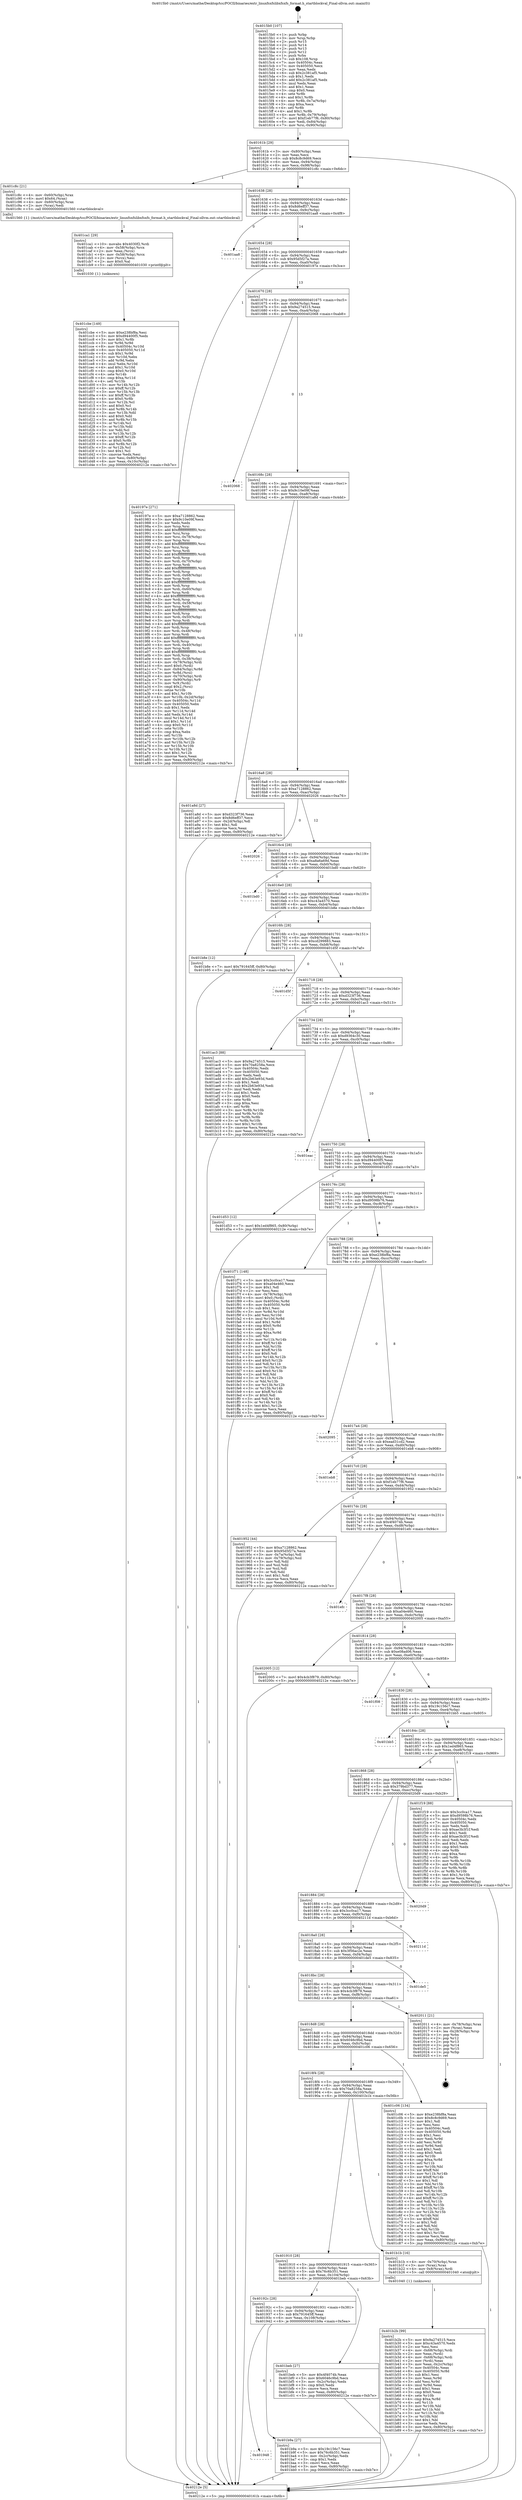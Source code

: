digraph "0x4015b0" {
  label = "0x4015b0 (/mnt/c/Users/mathe/Desktop/tcc/POCII/binaries/extr_linuxfsxfslibxfsxfs_format.h_startblockval_Final-ollvm.out::main(0))"
  labelloc = "t"
  node[shape=record]

  Entry [label="",width=0.3,height=0.3,shape=circle,fillcolor=black,style=filled]
  "0x40161b" [label="{
     0x40161b [29]\l
     | [instrs]\l
     &nbsp;&nbsp;0x40161b \<+3\>: mov -0x80(%rbp),%eax\l
     &nbsp;&nbsp;0x40161e \<+2\>: mov %eax,%ecx\l
     &nbsp;&nbsp;0x401620 \<+6\>: sub $0x8c8c9d69,%ecx\l
     &nbsp;&nbsp;0x401626 \<+6\>: mov %eax,-0x94(%rbp)\l
     &nbsp;&nbsp;0x40162c \<+6\>: mov %ecx,-0x98(%rbp)\l
     &nbsp;&nbsp;0x401632 \<+6\>: je 0000000000401c8c \<main+0x6dc\>\l
  }"]
  "0x401c8c" [label="{
     0x401c8c [21]\l
     | [instrs]\l
     &nbsp;&nbsp;0x401c8c \<+4\>: mov -0x60(%rbp),%rax\l
     &nbsp;&nbsp;0x401c90 \<+6\>: movl $0x64,(%rax)\l
     &nbsp;&nbsp;0x401c96 \<+4\>: mov -0x60(%rbp),%rax\l
     &nbsp;&nbsp;0x401c9a \<+2\>: mov (%rax),%edi\l
     &nbsp;&nbsp;0x401c9c \<+5\>: call 0000000000401560 \<startblockval\>\l
     | [calls]\l
     &nbsp;&nbsp;0x401560 \{1\} (/mnt/c/Users/mathe/Desktop/tcc/POCII/binaries/extr_linuxfsxfslibxfsxfs_format.h_startblockval_Final-ollvm.out::startblockval)\l
  }"]
  "0x401638" [label="{
     0x401638 [28]\l
     | [instrs]\l
     &nbsp;&nbsp;0x401638 \<+5\>: jmp 000000000040163d \<main+0x8d\>\l
     &nbsp;&nbsp;0x40163d \<+6\>: mov -0x94(%rbp),%eax\l
     &nbsp;&nbsp;0x401643 \<+5\>: sub $0x8d6eff37,%eax\l
     &nbsp;&nbsp;0x401648 \<+6\>: mov %eax,-0x9c(%rbp)\l
     &nbsp;&nbsp;0x40164e \<+6\>: je 0000000000401aa8 \<main+0x4f8\>\l
  }"]
  Exit [label="",width=0.3,height=0.3,shape=circle,fillcolor=black,style=filled,peripheries=2]
  "0x401aa8" [label="{
     0x401aa8\l
  }", style=dashed]
  "0x401654" [label="{
     0x401654 [28]\l
     | [instrs]\l
     &nbsp;&nbsp;0x401654 \<+5\>: jmp 0000000000401659 \<main+0xa9\>\l
     &nbsp;&nbsp;0x401659 \<+6\>: mov -0x94(%rbp),%eax\l
     &nbsp;&nbsp;0x40165f \<+5\>: sub $0x95d5f27a,%eax\l
     &nbsp;&nbsp;0x401664 \<+6\>: mov %eax,-0xa0(%rbp)\l
     &nbsp;&nbsp;0x40166a \<+6\>: je 000000000040197e \<main+0x3ce\>\l
  }"]
  "0x401cbe" [label="{
     0x401cbe [149]\l
     | [instrs]\l
     &nbsp;&nbsp;0x401cbe \<+5\>: mov $0xe238bf8a,%esi\l
     &nbsp;&nbsp;0x401cc3 \<+5\>: mov $0xd94400f5,%edx\l
     &nbsp;&nbsp;0x401cc8 \<+3\>: mov $0x1,%r8b\l
     &nbsp;&nbsp;0x401ccb \<+3\>: xor %r9d,%r9d\l
     &nbsp;&nbsp;0x401cce \<+8\>: mov 0x40504c,%r10d\l
     &nbsp;&nbsp;0x401cd6 \<+8\>: mov 0x405050,%r11d\l
     &nbsp;&nbsp;0x401cde \<+4\>: sub $0x1,%r9d\l
     &nbsp;&nbsp;0x401ce2 \<+3\>: mov %r10d,%ebx\l
     &nbsp;&nbsp;0x401ce5 \<+3\>: add %r9d,%ebx\l
     &nbsp;&nbsp;0x401ce8 \<+4\>: imul %ebx,%r10d\l
     &nbsp;&nbsp;0x401cec \<+4\>: and $0x1,%r10d\l
     &nbsp;&nbsp;0x401cf0 \<+4\>: cmp $0x0,%r10d\l
     &nbsp;&nbsp;0x401cf4 \<+4\>: sete %r14b\l
     &nbsp;&nbsp;0x401cf8 \<+4\>: cmp $0xa,%r11d\l
     &nbsp;&nbsp;0x401cfc \<+4\>: setl %r15b\l
     &nbsp;&nbsp;0x401d00 \<+3\>: mov %r14b,%r12b\l
     &nbsp;&nbsp;0x401d03 \<+4\>: xor $0xff,%r12b\l
     &nbsp;&nbsp;0x401d07 \<+3\>: mov %r15b,%r13b\l
     &nbsp;&nbsp;0x401d0a \<+4\>: xor $0xff,%r13b\l
     &nbsp;&nbsp;0x401d0e \<+4\>: xor $0x0,%r8b\l
     &nbsp;&nbsp;0x401d12 \<+3\>: mov %r12b,%cl\l
     &nbsp;&nbsp;0x401d15 \<+3\>: and $0x0,%cl\l
     &nbsp;&nbsp;0x401d18 \<+3\>: and %r8b,%r14b\l
     &nbsp;&nbsp;0x401d1b \<+3\>: mov %r13b,%dil\l
     &nbsp;&nbsp;0x401d1e \<+4\>: and $0x0,%dil\l
     &nbsp;&nbsp;0x401d22 \<+3\>: and %r8b,%r15b\l
     &nbsp;&nbsp;0x401d25 \<+3\>: or %r14b,%cl\l
     &nbsp;&nbsp;0x401d28 \<+3\>: or %r15b,%dil\l
     &nbsp;&nbsp;0x401d2b \<+3\>: xor %dil,%cl\l
     &nbsp;&nbsp;0x401d2e \<+3\>: or %r13b,%r12b\l
     &nbsp;&nbsp;0x401d31 \<+4\>: xor $0xff,%r12b\l
     &nbsp;&nbsp;0x401d35 \<+4\>: or $0x0,%r8b\l
     &nbsp;&nbsp;0x401d39 \<+3\>: and %r8b,%r12b\l
     &nbsp;&nbsp;0x401d3c \<+3\>: or %r12b,%cl\l
     &nbsp;&nbsp;0x401d3f \<+3\>: test $0x1,%cl\l
     &nbsp;&nbsp;0x401d42 \<+3\>: cmovne %edx,%esi\l
     &nbsp;&nbsp;0x401d45 \<+3\>: mov %esi,-0x80(%rbp)\l
     &nbsp;&nbsp;0x401d48 \<+6\>: mov %eax,-0x10c(%rbp)\l
     &nbsp;&nbsp;0x401d4e \<+5\>: jmp 000000000040212e \<main+0xb7e\>\l
  }"]
  "0x40197e" [label="{
     0x40197e [271]\l
     | [instrs]\l
     &nbsp;&nbsp;0x40197e \<+5\>: mov $0xa7128862,%eax\l
     &nbsp;&nbsp;0x401983 \<+5\>: mov $0x9c10e09f,%ecx\l
     &nbsp;&nbsp;0x401988 \<+2\>: xor %edx,%edx\l
     &nbsp;&nbsp;0x40198a \<+3\>: mov %rsp,%rsi\l
     &nbsp;&nbsp;0x40198d \<+4\>: add $0xfffffffffffffff0,%rsi\l
     &nbsp;&nbsp;0x401991 \<+3\>: mov %rsi,%rsp\l
     &nbsp;&nbsp;0x401994 \<+4\>: mov %rsi,-0x78(%rbp)\l
     &nbsp;&nbsp;0x401998 \<+3\>: mov %rsp,%rsi\l
     &nbsp;&nbsp;0x40199b \<+4\>: add $0xfffffffffffffff0,%rsi\l
     &nbsp;&nbsp;0x40199f \<+3\>: mov %rsi,%rsp\l
     &nbsp;&nbsp;0x4019a2 \<+3\>: mov %rsp,%rdi\l
     &nbsp;&nbsp;0x4019a5 \<+4\>: add $0xfffffffffffffff0,%rdi\l
     &nbsp;&nbsp;0x4019a9 \<+3\>: mov %rdi,%rsp\l
     &nbsp;&nbsp;0x4019ac \<+4\>: mov %rdi,-0x70(%rbp)\l
     &nbsp;&nbsp;0x4019b0 \<+3\>: mov %rsp,%rdi\l
     &nbsp;&nbsp;0x4019b3 \<+4\>: add $0xfffffffffffffff0,%rdi\l
     &nbsp;&nbsp;0x4019b7 \<+3\>: mov %rdi,%rsp\l
     &nbsp;&nbsp;0x4019ba \<+4\>: mov %rdi,-0x68(%rbp)\l
     &nbsp;&nbsp;0x4019be \<+3\>: mov %rsp,%rdi\l
     &nbsp;&nbsp;0x4019c1 \<+4\>: add $0xfffffffffffffff0,%rdi\l
     &nbsp;&nbsp;0x4019c5 \<+3\>: mov %rdi,%rsp\l
     &nbsp;&nbsp;0x4019c8 \<+4\>: mov %rdi,-0x60(%rbp)\l
     &nbsp;&nbsp;0x4019cc \<+3\>: mov %rsp,%rdi\l
     &nbsp;&nbsp;0x4019cf \<+4\>: add $0xfffffffffffffff0,%rdi\l
     &nbsp;&nbsp;0x4019d3 \<+3\>: mov %rdi,%rsp\l
     &nbsp;&nbsp;0x4019d6 \<+4\>: mov %rdi,-0x58(%rbp)\l
     &nbsp;&nbsp;0x4019da \<+3\>: mov %rsp,%rdi\l
     &nbsp;&nbsp;0x4019dd \<+4\>: add $0xfffffffffffffff0,%rdi\l
     &nbsp;&nbsp;0x4019e1 \<+3\>: mov %rdi,%rsp\l
     &nbsp;&nbsp;0x4019e4 \<+4\>: mov %rdi,-0x50(%rbp)\l
     &nbsp;&nbsp;0x4019e8 \<+3\>: mov %rsp,%rdi\l
     &nbsp;&nbsp;0x4019eb \<+4\>: add $0xfffffffffffffff0,%rdi\l
     &nbsp;&nbsp;0x4019ef \<+3\>: mov %rdi,%rsp\l
     &nbsp;&nbsp;0x4019f2 \<+4\>: mov %rdi,-0x48(%rbp)\l
     &nbsp;&nbsp;0x4019f6 \<+3\>: mov %rsp,%rdi\l
     &nbsp;&nbsp;0x4019f9 \<+4\>: add $0xfffffffffffffff0,%rdi\l
     &nbsp;&nbsp;0x4019fd \<+3\>: mov %rdi,%rsp\l
     &nbsp;&nbsp;0x401a00 \<+4\>: mov %rdi,-0x40(%rbp)\l
     &nbsp;&nbsp;0x401a04 \<+3\>: mov %rsp,%rdi\l
     &nbsp;&nbsp;0x401a07 \<+4\>: add $0xfffffffffffffff0,%rdi\l
     &nbsp;&nbsp;0x401a0b \<+3\>: mov %rdi,%rsp\l
     &nbsp;&nbsp;0x401a0e \<+4\>: mov %rdi,-0x38(%rbp)\l
     &nbsp;&nbsp;0x401a12 \<+4\>: mov -0x78(%rbp),%rdi\l
     &nbsp;&nbsp;0x401a16 \<+6\>: movl $0x0,(%rdi)\l
     &nbsp;&nbsp;0x401a1c \<+7\>: mov -0x84(%rbp),%r8d\l
     &nbsp;&nbsp;0x401a23 \<+3\>: mov %r8d,(%rsi)\l
     &nbsp;&nbsp;0x401a26 \<+4\>: mov -0x70(%rbp),%rdi\l
     &nbsp;&nbsp;0x401a2a \<+7\>: mov -0x90(%rbp),%r9\l
     &nbsp;&nbsp;0x401a31 \<+3\>: mov %r9,(%rdi)\l
     &nbsp;&nbsp;0x401a34 \<+3\>: cmpl $0x2,(%rsi)\l
     &nbsp;&nbsp;0x401a37 \<+4\>: setne %r10b\l
     &nbsp;&nbsp;0x401a3b \<+4\>: and $0x1,%r10b\l
     &nbsp;&nbsp;0x401a3f \<+4\>: mov %r10b,-0x2d(%rbp)\l
     &nbsp;&nbsp;0x401a43 \<+8\>: mov 0x40504c,%r11d\l
     &nbsp;&nbsp;0x401a4b \<+7\>: mov 0x405050,%ebx\l
     &nbsp;&nbsp;0x401a52 \<+3\>: sub $0x1,%edx\l
     &nbsp;&nbsp;0x401a55 \<+3\>: mov %r11d,%r14d\l
     &nbsp;&nbsp;0x401a58 \<+3\>: add %edx,%r14d\l
     &nbsp;&nbsp;0x401a5b \<+4\>: imul %r14d,%r11d\l
     &nbsp;&nbsp;0x401a5f \<+4\>: and $0x1,%r11d\l
     &nbsp;&nbsp;0x401a63 \<+4\>: cmp $0x0,%r11d\l
     &nbsp;&nbsp;0x401a67 \<+4\>: sete %r10b\l
     &nbsp;&nbsp;0x401a6b \<+3\>: cmp $0xa,%ebx\l
     &nbsp;&nbsp;0x401a6e \<+4\>: setl %r15b\l
     &nbsp;&nbsp;0x401a72 \<+3\>: mov %r10b,%r12b\l
     &nbsp;&nbsp;0x401a75 \<+3\>: and %r15b,%r12b\l
     &nbsp;&nbsp;0x401a78 \<+3\>: xor %r15b,%r10b\l
     &nbsp;&nbsp;0x401a7b \<+3\>: or %r10b,%r12b\l
     &nbsp;&nbsp;0x401a7e \<+4\>: test $0x1,%r12b\l
     &nbsp;&nbsp;0x401a82 \<+3\>: cmovne %ecx,%eax\l
     &nbsp;&nbsp;0x401a85 \<+3\>: mov %eax,-0x80(%rbp)\l
     &nbsp;&nbsp;0x401a88 \<+5\>: jmp 000000000040212e \<main+0xb7e\>\l
  }"]
  "0x401670" [label="{
     0x401670 [28]\l
     | [instrs]\l
     &nbsp;&nbsp;0x401670 \<+5\>: jmp 0000000000401675 \<main+0xc5\>\l
     &nbsp;&nbsp;0x401675 \<+6\>: mov -0x94(%rbp),%eax\l
     &nbsp;&nbsp;0x40167b \<+5\>: sub $0x9a274515,%eax\l
     &nbsp;&nbsp;0x401680 \<+6\>: mov %eax,-0xa4(%rbp)\l
     &nbsp;&nbsp;0x401686 \<+6\>: je 0000000000402068 \<main+0xab8\>\l
  }"]
  "0x401ca1" [label="{
     0x401ca1 [29]\l
     | [instrs]\l
     &nbsp;&nbsp;0x401ca1 \<+10\>: movabs $0x4030f2,%rdi\l
     &nbsp;&nbsp;0x401cab \<+4\>: mov -0x58(%rbp),%rcx\l
     &nbsp;&nbsp;0x401caf \<+2\>: mov %eax,(%rcx)\l
     &nbsp;&nbsp;0x401cb1 \<+4\>: mov -0x58(%rbp),%rcx\l
     &nbsp;&nbsp;0x401cb5 \<+2\>: mov (%rcx),%esi\l
     &nbsp;&nbsp;0x401cb7 \<+2\>: mov $0x0,%al\l
     &nbsp;&nbsp;0x401cb9 \<+5\>: call 0000000000401030 \<printf@plt\>\l
     | [calls]\l
     &nbsp;&nbsp;0x401030 \{1\} (unknown)\l
  }"]
  "0x402068" [label="{
     0x402068\l
  }", style=dashed]
  "0x40168c" [label="{
     0x40168c [28]\l
     | [instrs]\l
     &nbsp;&nbsp;0x40168c \<+5\>: jmp 0000000000401691 \<main+0xe1\>\l
     &nbsp;&nbsp;0x401691 \<+6\>: mov -0x94(%rbp),%eax\l
     &nbsp;&nbsp;0x401697 \<+5\>: sub $0x9c10e09f,%eax\l
     &nbsp;&nbsp;0x40169c \<+6\>: mov %eax,-0xa8(%rbp)\l
     &nbsp;&nbsp;0x4016a2 \<+6\>: je 0000000000401a8d \<main+0x4dd\>\l
  }"]
  "0x401948" [label="{
     0x401948\l
  }", style=dashed]
  "0x401a8d" [label="{
     0x401a8d [27]\l
     | [instrs]\l
     &nbsp;&nbsp;0x401a8d \<+5\>: mov $0xd323f736,%eax\l
     &nbsp;&nbsp;0x401a92 \<+5\>: mov $0x8d6eff37,%ecx\l
     &nbsp;&nbsp;0x401a97 \<+3\>: mov -0x2d(%rbp),%dl\l
     &nbsp;&nbsp;0x401a9a \<+3\>: test $0x1,%dl\l
     &nbsp;&nbsp;0x401a9d \<+3\>: cmovne %ecx,%eax\l
     &nbsp;&nbsp;0x401aa0 \<+3\>: mov %eax,-0x80(%rbp)\l
     &nbsp;&nbsp;0x401aa3 \<+5\>: jmp 000000000040212e \<main+0xb7e\>\l
  }"]
  "0x4016a8" [label="{
     0x4016a8 [28]\l
     | [instrs]\l
     &nbsp;&nbsp;0x4016a8 \<+5\>: jmp 00000000004016ad \<main+0xfd\>\l
     &nbsp;&nbsp;0x4016ad \<+6\>: mov -0x94(%rbp),%eax\l
     &nbsp;&nbsp;0x4016b3 \<+5\>: sub $0xa7128862,%eax\l
     &nbsp;&nbsp;0x4016b8 \<+6\>: mov %eax,-0xac(%rbp)\l
     &nbsp;&nbsp;0x4016be \<+6\>: je 0000000000402026 \<main+0xa76\>\l
  }"]
  "0x401b9a" [label="{
     0x401b9a [27]\l
     | [instrs]\l
     &nbsp;&nbsp;0x401b9a \<+5\>: mov $0x19c156c7,%eax\l
     &nbsp;&nbsp;0x401b9f \<+5\>: mov $0x76c6b351,%ecx\l
     &nbsp;&nbsp;0x401ba4 \<+3\>: mov -0x2c(%rbp),%edx\l
     &nbsp;&nbsp;0x401ba7 \<+3\>: cmp $0x1,%edx\l
     &nbsp;&nbsp;0x401baa \<+3\>: cmovl %ecx,%eax\l
     &nbsp;&nbsp;0x401bad \<+3\>: mov %eax,-0x80(%rbp)\l
     &nbsp;&nbsp;0x401bb0 \<+5\>: jmp 000000000040212e \<main+0xb7e\>\l
  }"]
  "0x402026" [label="{
     0x402026\l
  }", style=dashed]
  "0x4016c4" [label="{
     0x4016c4 [28]\l
     | [instrs]\l
     &nbsp;&nbsp;0x4016c4 \<+5\>: jmp 00000000004016c9 \<main+0x119\>\l
     &nbsp;&nbsp;0x4016c9 \<+6\>: mov -0x94(%rbp),%eax\l
     &nbsp;&nbsp;0x4016cf \<+5\>: sub $0xa8a6a69d,%eax\l
     &nbsp;&nbsp;0x4016d4 \<+6\>: mov %eax,-0xb0(%rbp)\l
     &nbsp;&nbsp;0x4016da \<+6\>: je 0000000000401bd0 \<main+0x620\>\l
  }"]
  "0x40192c" [label="{
     0x40192c [28]\l
     | [instrs]\l
     &nbsp;&nbsp;0x40192c \<+5\>: jmp 0000000000401931 \<main+0x381\>\l
     &nbsp;&nbsp;0x401931 \<+6\>: mov -0x94(%rbp),%eax\l
     &nbsp;&nbsp;0x401937 \<+5\>: sub $0x791645ff,%eax\l
     &nbsp;&nbsp;0x40193c \<+6\>: mov %eax,-0x108(%rbp)\l
     &nbsp;&nbsp;0x401942 \<+6\>: je 0000000000401b9a \<main+0x5ea\>\l
  }"]
  "0x401bd0" [label="{
     0x401bd0\l
  }", style=dashed]
  "0x4016e0" [label="{
     0x4016e0 [28]\l
     | [instrs]\l
     &nbsp;&nbsp;0x4016e0 \<+5\>: jmp 00000000004016e5 \<main+0x135\>\l
     &nbsp;&nbsp;0x4016e5 \<+6\>: mov -0x94(%rbp),%eax\l
     &nbsp;&nbsp;0x4016eb \<+5\>: sub $0xc43a4570,%eax\l
     &nbsp;&nbsp;0x4016f0 \<+6\>: mov %eax,-0xb4(%rbp)\l
     &nbsp;&nbsp;0x4016f6 \<+6\>: je 0000000000401b8e \<main+0x5de\>\l
  }"]
  "0x401beb" [label="{
     0x401beb [27]\l
     | [instrs]\l
     &nbsp;&nbsp;0x401beb \<+5\>: mov $0x4f4074b,%eax\l
     &nbsp;&nbsp;0x401bf0 \<+5\>: mov $0x6046c9bd,%ecx\l
     &nbsp;&nbsp;0x401bf5 \<+3\>: mov -0x2c(%rbp),%edx\l
     &nbsp;&nbsp;0x401bf8 \<+3\>: cmp $0x0,%edx\l
     &nbsp;&nbsp;0x401bfb \<+3\>: cmove %ecx,%eax\l
     &nbsp;&nbsp;0x401bfe \<+3\>: mov %eax,-0x80(%rbp)\l
     &nbsp;&nbsp;0x401c01 \<+5\>: jmp 000000000040212e \<main+0xb7e\>\l
  }"]
  "0x401b8e" [label="{
     0x401b8e [12]\l
     | [instrs]\l
     &nbsp;&nbsp;0x401b8e \<+7\>: movl $0x791645ff,-0x80(%rbp)\l
     &nbsp;&nbsp;0x401b95 \<+5\>: jmp 000000000040212e \<main+0xb7e\>\l
  }"]
  "0x4016fc" [label="{
     0x4016fc [28]\l
     | [instrs]\l
     &nbsp;&nbsp;0x4016fc \<+5\>: jmp 0000000000401701 \<main+0x151\>\l
     &nbsp;&nbsp;0x401701 \<+6\>: mov -0x94(%rbp),%eax\l
     &nbsp;&nbsp;0x401707 \<+5\>: sub $0xcd299883,%eax\l
     &nbsp;&nbsp;0x40170c \<+6\>: mov %eax,-0xb8(%rbp)\l
     &nbsp;&nbsp;0x401712 \<+6\>: je 0000000000401d5f \<main+0x7af\>\l
  }"]
  "0x401b2b" [label="{
     0x401b2b [99]\l
     | [instrs]\l
     &nbsp;&nbsp;0x401b2b \<+5\>: mov $0x9a274515,%ecx\l
     &nbsp;&nbsp;0x401b30 \<+5\>: mov $0xc43a4570,%edx\l
     &nbsp;&nbsp;0x401b35 \<+2\>: xor %esi,%esi\l
     &nbsp;&nbsp;0x401b37 \<+4\>: mov -0x68(%rbp),%rdi\l
     &nbsp;&nbsp;0x401b3b \<+2\>: mov %eax,(%rdi)\l
     &nbsp;&nbsp;0x401b3d \<+4\>: mov -0x68(%rbp),%rdi\l
     &nbsp;&nbsp;0x401b41 \<+2\>: mov (%rdi),%eax\l
     &nbsp;&nbsp;0x401b43 \<+3\>: mov %eax,-0x2c(%rbp)\l
     &nbsp;&nbsp;0x401b46 \<+7\>: mov 0x40504c,%eax\l
     &nbsp;&nbsp;0x401b4d \<+8\>: mov 0x405050,%r8d\l
     &nbsp;&nbsp;0x401b55 \<+3\>: sub $0x1,%esi\l
     &nbsp;&nbsp;0x401b58 \<+3\>: mov %eax,%r9d\l
     &nbsp;&nbsp;0x401b5b \<+3\>: add %esi,%r9d\l
     &nbsp;&nbsp;0x401b5e \<+4\>: imul %r9d,%eax\l
     &nbsp;&nbsp;0x401b62 \<+3\>: and $0x1,%eax\l
     &nbsp;&nbsp;0x401b65 \<+3\>: cmp $0x0,%eax\l
     &nbsp;&nbsp;0x401b68 \<+4\>: sete %r10b\l
     &nbsp;&nbsp;0x401b6c \<+4\>: cmp $0xa,%r8d\l
     &nbsp;&nbsp;0x401b70 \<+4\>: setl %r11b\l
     &nbsp;&nbsp;0x401b74 \<+3\>: mov %r10b,%bl\l
     &nbsp;&nbsp;0x401b77 \<+3\>: and %r11b,%bl\l
     &nbsp;&nbsp;0x401b7a \<+3\>: xor %r11b,%r10b\l
     &nbsp;&nbsp;0x401b7d \<+3\>: or %r10b,%bl\l
     &nbsp;&nbsp;0x401b80 \<+3\>: test $0x1,%bl\l
     &nbsp;&nbsp;0x401b83 \<+3\>: cmovne %edx,%ecx\l
     &nbsp;&nbsp;0x401b86 \<+3\>: mov %ecx,-0x80(%rbp)\l
     &nbsp;&nbsp;0x401b89 \<+5\>: jmp 000000000040212e \<main+0xb7e\>\l
  }"]
  "0x401d5f" [label="{
     0x401d5f\l
  }", style=dashed]
  "0x401718" [label="{
     0x401718 [28]\l
     | [instrs]\l
     &nbsp;&nbsp;0x401718 \<+5\>: jmp 000000000040171d \<main+0x16d\>\l
     &nbsp;&nbsp;0x40171d \<+6\>: mov -0x94(%rbp),%eax\l
     &nbsp;&nbsp;0x401723 \<+5\>: sub $0xd323f736,%eax\l
     &nbsp;&nbsp;0x401728 \<+6\>: mov %eax,-0xbc(%rbp)\l
     &nbsp;&nbsp;0x40172e \<+6\>: je 0000000000401ac3 \<main+0x513\>\l
  }"]
  "0x401910" [label="{
     0x401910 [28]\l
     | [instrs]\l
     &nbsp;&nbsp;0x401910 \<+5\>: jmp 0000000000401915 \<main+0x365\>\l
     &nbsp;&nbsp;0x401915 \<+6\>: mov -0x94(%rbp),%eax\l
     &nbsp;&nbsp;0x40191b \<+5\>: sub $0x76c6b351,%eax\l
     &nbsp;&nbsp;0x401920 \<+6\>: mov %eax,-0x104(%rbp)\l
     &nbsp;&nbsp;0x401926 \<+6\>: je 0000000000401beb \<main+0x63b\>\l
  }"]
  "0x401ac3" [label="{
     0x401ac3 [88]\l
     | [instrs]\l
     &nbsp;&nbsp;0x401ac3 \<+5\>: mov $0x9a274515,%eax\l
     &nbsp;&nbsp;0x401ac8 \<+5\>: mov $0x70a8258a,%ecx\l
     &nbsp;&nbsp;0x401acd \<+7\>: mov 0x40504c,%edx\l
     &nbsp;&nbsp;0x401ad4 \<+7\>: mov 0x405050,%esi\l
     &nbsp;&nbsp;0x401adb \<+2\>: mov %edx,%edi\l
     &nbsp;&nbsp;0x401add \<+6\>: add $0x2b63e93d,%edi\l
     &nbsp;&nbsp;0x401ae3 \<+3\>: sub $0x1,%edi\l
     &nbsp;&nbsp;0x401ae6 \<+6\>: sub $0x2b63e93d,%edi\l
     &nbsp;&nbsp;0x401aec \<+3\>: imul %edi,%edx\l
     &nbsp;&nbsp;0x401aef \<+3\>: and $0x1,%edx\l
     &nbsp;&nbsp;0x401af2 \<+3\>: cmp $0x0,%edx\l
     &nbsp;&nbsp;0x401af5 \<+4\>: sete %r8b\l
     &nbsp;&nbsp;0x401af9 \<+3\>: cmp $0xa,%esi\l
     &nbsp;&nbsp;0x401afc \<+4\>: setl %r9b\l
     &nbsp;&nbsp;0x401b00 \<+3\>: mov %r8b,%r10b\l
     &nbsp;&nbsp;0x401b03 \<+3\>: and %r9b,%r10b\l
     &nbsp;&nbsp;0x401b06 \<+3\>: xor %r9b,%r8b\l
     &nbsp;&nbsp;0x401b09 \<+3\>: or %r8b,%r10b\l
     &nbsp;&nbsp;0x401b0c \<+4\>: test $0x1,%r10b\l
     &nbsp;&nbsp;0x401b10 \<+3\>: cmovne %ecx,%eax\l
     &nbsp;&nbsp;0x401b13 \<+3\>: mov %eax,-0x80(%rbp)\l
     &nbsp;&nbsp;0x401b16 \<+5\>: jmp 000000000040212e \<main+0xb7e\>\l
  }"]
  "0x401734" [label="{
     0x401734 [28]\l
     | [instrs]\l
     &nbsp;&nbsp;0x401734 \<+5\>: jmp 0000000000401739 \<main+0x189\>\l
     &nbsp;&nbsp;0x401739 \<+6\>: mov -0x94(%rbp),%eax\l
     &nbsp;&nbsp;0x40173f \<+5\>: sub $0xd9364c30,%eax\l
     &nbsp;&nbsp;0x401744 \<+6\>: mov %eax,-0xc0(%rbp)\l
     &nbsp;&nbsp;0x40174a \<+6\>: je 0000000000401eac \<main+0x8fc\>\l
  }"]
  "0x401b1b" [label="{
     0x401b1b [16]\l
     | [instrs]\l
     &nbsp;&nbsp;0x401b1b \<+4\>: mov -0x70(%rbp),%rax\l
     &nbsp;&nbsp;0x401b1f \<+3\>: mov (%rax),%rax\l
     &nbsp;&nbsp;0x401b22 \<+4\>: mov 0x8(%rax),%rdi\l
     &nbsp;&nbsp;0x401b26 \<+5\>: call 0000000000401040 \<atoi@plt\>\l
     | [calls]\l
     &nbsp;&nbsp;0x401040 \{1\} (unknown)\l
  }"]
  "0x401eac" [label="{
     0x401eac\l
  }", style=dashed]
  "0x401750" [label="{
     0x401750 [28]\l
     | [instrs]\l
     &nbsp;&nbsp;0x401750 \<+5\>: jmp 0000000000401755 \<main+0x1a5\>\l
     &nbsp;&nbsp;0x401755 \<+6\>: mov -0x94(%rbp),%eax\l
     &nbsp;&nbsp;0x40175b \<+5\>: sub $0xd94400f5,%eax\l
     &nbsp;&nbsp;0x401760 \<+6\>: mov %eax,-0xc4(%rbp)\l
     &nbsp;&nbsp;0x401766 \<+6\>: je 0000000000401d53 \<main+0x7a3\>\l
  }"]
  "0x4018f4" [label="{
     0x4018f4 [28]\l
     | [instrs]\l
     &nbsp;&nbsp;0x4018f4 \<+5\>: jmp 00000000004018f9 \<main+0x349\>\l
     &nbsp;&nbsp;0x4018f9 \<+6\>: mov -0x94(%rbp),%eax\l
     &nbsp;&nbsp;0x4018ff \<+5\>: sub $0x70a8258a,%eax\l
     &nbsp;&nbsp;0x401904 \<+6\>: mov %eax,-0x100(%rbp)\l
     &nbsp;&nbsp;0x40190a \<+6\>: je 0000000000401b1b \<main+0x56b\>\l
  }"]
  "0x401d53" [label="{
     0x401d53 [12]\l
     | [instrs]\l
     &nbsp;&nbsp;0x401d53 \<+7\>: movl $0x1ed4f865,-0x80(%rbp)\l
     &nbsp;&nbsp;0x401d5a \<+5\>: jmp 000000000040212e \<main+0xb7e\>\l
  }"]
  "0x40176c" [label="{
     0x40176c [28]\l
     | [instrs]\l
     &nbsp;&nbsp;0x40176c \<+5\>: jmp 0000000000401771 \<main+0x1c1\>\l
     &nbsp;&nbsp;0x401771 \<+6\>: mov -0x94(%rbp),%eax\l
     &nbsp;&nbsp;0x401777 \<+5\>: sub $0xd9598b76,%eax\l
     &nbsp;&nbsp;0x40177c \<+6\>: mov %eax,-0xc8(%rbp)\l
     &nbsp;&nbsp;0x401782 \<+6\>: je 0000000000401f71 \<main+0x9c1\>\l
  }"]
  "0x401c06" [label="{
     0x401c06 [134]\l
     | [instrs]\l
     &nbsp;&nbsp;0x401c06 \<+5\>: mov $0xe238bf8a,%eax\l
     &nbsp;&nbsp;0x401c0b \<+5\>: mov $0x8c8c9d69,%ecx\l
     &nbsp;&nbsp;0x401c10 \<+2\>: mov $0x1,%dl\l
     &nbsp;&nbsp;0x401c12 \<+2\>: xor %esi,%esi\l
     &nbsp;&nbsp;0x401c14 \<+7\>: mov 0x40504c,%edi\l
     &nbsp;&nbsp;0x401c1b \<+8\>: mov 0x405050,%r8d\l
     &nbsp;&nbsp;0x401c23 \<+3\>: sub $0x1,%esi\l
     &nbsp;&nbsp;0x401c26 \<+3\>: mov %edi,%r9d\l
     &nbsp;&nbsp;0x401c29 \<+3\>: add %esi,%r9d\l
     &nbsp;&nbsp;0x401c2c \<+4\>: imul %r9d,%edi\l
     &nbsp;&nbsp;0x401c30 \<+3\>: and $0x1,%edi\l
     &nbsp;&nbsp;0x401c33 \<+3\>: cmp $0x0,%edi\l
     &nbsp;&nbsp;0x401c36 \<+4\>: sete %r10b\l
     &nbsp;&nbsp;0x401c3a \<+4\>: cmp $0xa,%r8d\l
     &nbsp;&nbsp;0x401c3e \<+4\>: setl %r11b\l
     &nbsp;&nbsp;0x401c42 \<+3\>: mov %r10b,%bl\l
     &nbsp;&nbsp;0x401c45 \<+3\>: xor $0xff,%bl\l
     &nbsp;&nbsp;0x401c48 \<+3\>: mov %r11b,%r14b\l
     &nbsp;&nbsp;0x401c4b \<+4\>: xor $0xff,%r14b\l
     &nbsp;&nbsp;0x401c4f \<+3\>: xor $0x1,%dl\l
     &nbsp;&nbsp;0x401c52 \<+3\>: mov %bl,%r15b\l
     &nbsp;&nbsp;0x401c55 \<+4\>: and $0xff,%r15b\l
     &nbsp;&nbsp;0x401c59 \<+3\>: and %dl,%r10b\l
     &nbsp;&nbsp;0x401c5c \<+3\>: mov %r14b,%r12b\l
     &nbsp;&nbsp;0x401c5f \<+4\>: and $0xff,%r12b\l
     &nbsp;&nbsp;0x401c63 \<+3\>: and %dl,%r11b\l
     &nbsp;&nbsp;0x401c66 \<+3\>: or %r10b,%r15b\l
     &nbsp;&nbsp;0x401c69 \<+3\>: or %r11b,%r12b\l
     &nbsp;&nbsp;0x401c6c \<+3\>: xor %r12b,%r15b\l
     &nbsp;&nbsp;0x401c6f \<+3\>: or %r14b,%bl\l
     &nbsp;&nbsp;0x401c72 \<+3\>: xor $0xff,%bl\l
     &nbsp;&nbsp;0x401c75 \<+3\>: or $0x1,%dl\l
     &nbsp;&nbsp;0x401c78 \<+2\>: and %dl,%bl\l
     &nbsp;&nbsp;0x401c7a \<+3\>: or %bl,%r15b\l
     &nbsp;&nbsp;0x401c7d \<+4\>: test $0x1,%r15b\l
     &nbsp;&nbsp;0x401c81 \<+3\>: cmovne %ecx,%eax\l
     &nbsp;&nbsp;0x401c84 \<+3\>: mov %eax,-0x80(%rbp)\l
     &nbsp;&nbsp;0x401c87 \<+5\>: jmp 000000000040212e \<main+0xb7e\>\l
  }"]
  "0x401f71" [label="{
     0x401f71 [148]\l
     | [instrs]\l
     &nbsp;&nbsp;0x401f71 \<+5\>: mov $0x3cc0ca17,%eax\l
     &nbsp;&nbsp;0x401f76 \<+5\>: mov $0xa04e460,%ecx\l
     &nbsp;&nbsp;0x401f7b \<+2\>: mov $0x1,%dl\l
     &nbsp;&nbsp;0x401f7d \<+2\>: xor %esi,%esi\l
     &nbsp;&nbsp;0x401f7f \<+4\>: mov -0x78(%rbp),%rdi\l
     &nbsp;&nbsp;0x401f83 \<+6\>: movl $0x0,(%rdi)\l
     &nbsp;&nbsp;0x401f89 \<+8\>: mov 0x40504c,%r8d\l
     &nbsp;&nbsp;0x401f91 \<+8\>: mov 0x405050,%r9d\l
     &nbsp;&nbsp;0x401f99 \<+3\>: sub $0x1,%esi\l
     &nbsp;&nbsp;0x401f9c \<+3\>: mov %r8d,%r10d\l
     &nbsp;&nbsp;0x401f9f \<+3\>: add %esi,%r10d\l
     &nbsp;&nbsp;0x401fa2 \<+4\>: imul %r10d,%r8d\l
     &nbsp;&nbsp;0x401fa6 \<+4\>: and $0x1,%r8d\l
     &nbsp;&nbsp;0x401faa \<+4\>: cmp $0x0,%r8d\l
     &nbsp;&nbsp;0x401fae \<+4\>: sete %r11b\l
     &nbsp;&nbsp;0x401fb2 \<+4\>: cmp $0xa,%r9d\l
     &nbsp;&nbsp;0x401fb6 \<+3\>: setl %bl\l
     &nbsp;&nbsp;0x401fb9 \<+3\>: mov %r11b,%r14b\l
     &nbsp;&nbsp;0x401fbc \<+4\>: xor $0xff,%r14b\l
     &nbsp;&nbsp;0x401fc0 \<+3\>: mov %bl,%r15b\l
     &nbsp;&nbsp;0x401fc3 \<+4\>: xor $0xff,%r15b\l
     &nbsp;&nbsp;0x401fc7 \<+3\>: xor $0x0,%dl\l
     &nbsp;&nbsp;0x401fca \<+3\>: mov %r14b,%r12b\l
     &nbsp;&nbsp;0x401fcd \<+4\>: and $0x0,%r12b\l
     &nbsp;&nbsp;0x401fd1 \<+3\>: and %dl,%r11b\l
     &nbsp;&nbsp;0x401fd4 \<+3\>: mov %r15b,%r13b\l
     &nbsp;&nbsp;0x401fd7 \<+4\>: and $0x0,%r13b\l
     &nbsp;&nbsp;0x401fdb \<+2\>: and %dl,%bl\l
     &nbsp;&nbsp;0x401fdd \<+3\>: or %r11b,%r12b\l
     &nbsp;&nbsp;0x401fe0 \<+3\>: or %bl,%r13b\l
     &nbsp;&nbsp;0x401fe3 \<+3\>: xor %r13b,%r12b\l
     &nbsp;&nbsp;0x401fe6 \<+3\>: or %r15b,%r14b\l
     &nbsp;&nbsp;0x401fe9 \<+4\>: xor $0xff,%r14b\l
     &nbsp;&nbsp;0x401fed \<+3\>: or $0x0,%dl\l
     &nbsp;&nbsp;0x401ff0 \<+3\>: and %dl,%r14b\l
     &nbsp;&nbsp;0x401ff3 \<+3\>: or %r14b,%r12b\l
     &nbsp;&nbsp;0x401ff6 \<+4\>: test $0x1,%r12b\l
     &nbsp;&nbsp;0x401ffa \<+3\>: cmovne %ecx,%eax\l
     &nbsp;&nbsp;0x401ffd \<+3\>: mov %eax,-0x80(%rbp)\l
     &nbsp;&nbsp;0x402000 \<+5\>: jmp 000000000040212e \<main+0xb7e\>\l
  }"]
  "0x401788" [label="{
     0x401788 [28]\l
     | [instrs]\l
     &nbsp;&nbsp;0x401788 \<+5\>: jmp 000000000040178d \<main+0x1dd\>\l
     &nbsp;&nbsp;0x40178d \<+6\>: mov -0x94(%rbp),%eax\l
     &nbsp;&nbsp;0x401793 \<+5\>: sub $0xe238bf8a,%eax\l
     &nbsp;&nbsp;0x401798 \<+6\>: mov %eax,-0xcc(%rbp)\l
     &nbsp;&nbsp;0x40179e \<+6\>: je 0000000000402095 \<main+0xae5\>\l
  }"]
  "0x4018d8" [label="{
     0x4018d8 [28]\l
     | [instrs]\l
     &nbsp;&nbsp;0x4018d8 \<+5\>: jmp 00000000004018dd \<main+0x32d\>\l
     &nbsp;&nbsp;0x4018dd \<+6\>: mov -0x94(%rbp),%eax\l
     &nbsp;&nbsp;0x4018e3 \<+5\>: sub $0x6046c9bd,%eax\l
     &nbsp;&nbsp;0x4018e8 \<+6\>: mov %eax,-0xfc(%rbp)\l
     &nbsp;&nbsp;0x4018ee \<+6\>: je 0000000000401c06 \<main+0x656\>\l
  }"]
  "0x402095" [label="{
     0x402095\l
  }", style=dashed]
  "0x4017a4" [label="{
     0x4017a4 [28]\l
     | [instrs]\l
     &nbsp;&nbsp;0x4017a4 \<+5\>: jmp 00000000004017a9 \<main+0x1f9\>\l
     &nbsp;&nbsp;0x4017a9 \<+6\>: mov -0x94(%rbp),%eax\l
     &nbsp;&nbsp;0x4017af \<+5\>: sub $0xead31cd2,%eax\l
     &nbsp;&nbsp;0x4017b4 \<+6\>: mov %eax,-0xd0(%rbp)\l
     &nbsp;&nbsp;0x4017ba \<+6\>: je 0000000000401eb8 \<main+0x908\>\l
  }"]
  "0x402011" [label="{
     0x402011 [21]\l
     | [instrs]\l
     &nbsp;&nbsp;0x402011 \<+4\>: mov -0x78(%rbp),%rax\l
     &nbsp;&nbsp;0x402015 \<+2\>: mov (%rax),%eax\l
     &nbsp;&nbsp;0x402017 \<+4\>: lea -0x28(%rbp),%rsp\l
     &nbsp;&nbsp;0x40201b \<+1\>: pop %rbx\l
     &nbsp;&nbsp;0x40201c \<+2\>: pop %r12\l
     &nbsp;&nbsp;0x40201e \<+2\>: pop %r13\l
     &nbsp;&nbsp;0x402020 \<+2\>: pop %r14\l
     &nbsp;&nbsp;0x402022 \<+2\>: pop %r15\l
     &nbsp;&nbsp;0x402024 \<+1\>: pop %rbp\l
     &nbsp;&nbsp;0x402025 \<+1\>: ret\l
  }"]
  "0x401eb8" [label="{
     0x401eb8\l
  }", style=dashed]
  "0x4017c0" [label="{
     0x4017c0 [28]\l
     | [instrs]\l
     &nbsp;&nbsp;0x4017c0 \<+5\>: jmp 00000000004017c5 \<main+0x215\>\l
     &nbsp;&nbsp;0x4017c5 \<+6\>: mov -0x94(%rbp),%eax\l
     &nbsp;&nbsp;0x4017cb \<+5\>: sub $0xf1eb77f6,%eax\l
     &nbsp;&nbsp;0x4017d0 \<+6\>: mov %eax,-0xd4(%rbp)\l
     &nbsp;&nbsp;0x4017d6 \<+6\>: je 0000000000401952 \<main+0x3a2\>\l
  }"]
  "0x4018bc" [label="{
     0x4018bc [28]\l
     | [instrs]\l
     &nbsp;&nbsp;0x4018bc \<+5\>: jmp 00000000004018c1 \<main+0x311\>\l
     &nbsp;&nbsp;0x4018c1 \<+6\>: mov -0x94(%rbp),%eax\l
     &nbsp;&nbsp;0x4018c7 \<+5\>: sub $0x4cb3f879,%eax\l
     &nbsp;&nbsp;0x4018cc \<+6\>: mov %eax,-0xf8(%rbp)\l
     &nbsp;&nbsp;0x4018d2 \<+6\>: je 0000000000402011 \<main+0xa61\>\l
  }"]
  "0x401952" [label="{
     0x401952 [44]\l
     | [instrs]\l
     &nbsp;&nbsp;0x401952 \<+5\>: mov $0xa7128862,%eax\l
     &nbsp;&nbsp;0x401957 \<+5\>: mov $0x95d5f27a,%ecx\l
     &nbsp;&nbsp;0x40195c \<+3\>: mov -0x7a(%rbp),%dl\l
     &nbsp;&nbsp;0x40195f \<+4\>: mov -0x79(%rbp),%sil\l
     &nbsp;&nbsp;0x401963 \<+3\>: mov %dl,%dil\l
     &nbsp;&nbsp;0x401966 \<+3\>: and %sil,%dil\l
     &nbsp;&nbsp;0x401969 \<+3\>: xor %sil,%dl\l
     &nbsp;&nbsp;0x40196c \<+3\>: or %dl,%dil\l
     &nbsp;&nbsp;0x40196f \<+4\>: test $0x1,%dil\l
     &nbsp;&nbsp;0x401973 \<+3\>: cmovne %ecx,%eax\l
     &nbsp;&nbsp;0x401976 \<+3\>: mov %eax,-0x80(%rbp)\l
     &nbsp;&nbsp;0x401979 \<+5\>: jmp 000000000040212e \<main+0xb7e\>\l
  }"]
  "0x4017dc" [label="{
     0x4017dc [28]\l
     | [instrs]\l
     &nbsp;&nbsp;0x4017dc \<+5\>: jmp 00000000004017e1 \<main+0x231\>\l
     &nbsp;&nbsp;0x4017e1 \<+6\>: mov -0x94(%rbp),%eax\l
     &nbsp;&nbsp;0x4017e7 \<+5\>: sub $0x4f4074b,%eax\l
     &nbsp;&nbsp;0x4017ec \<+6\>: mov %eax,-0xd8(%rbp)\l
     &nbsp;&nbsp;0x4017f2 \<+6\>: je 0000000000401efc \<main+0x94c\>\l
  }"]
  "0x40212e" [label="{
     0x40212e [5]\l
     | [instrs]\l
     &nbsp;&nbsp;0x40212e \<+5\>: jmp 000000000040161b \<main+0x6b\>\l
  }"]
  "0x4015b0" [label="{
     0x4015b0 [107]\l
     | [instrs]\l
     &nbsp;&nbsp;0x4015b0 \<+1\>: push %rbp\l
     &nbsp;&nbsp;0x4015b1 \<+3\>: mov %rsp,%rbp\l
     &nbsp;&nbsp;0x4015b4 \<+2\>: push %r15\l
     &nbsp;&nbsp;0x4015b6 \<+2\>: push %r14\l
     &nbsp;&nbsp;0x4015b8 \<+2\>: push %r13\l
     &nbsp;&nbsp;0x4015ba \<+2\>: push %r12\l
     &nbsp;&nbsp;0x4015bc \<+1\>: push %rbx\l
     &nbsp;&nbsp;0x4015bd \<+7\>: sub $0x108,%rsp\l
     &nbsp;&nbsp;0x4015c4 \<+7\>: mov 0x40504c,%eax\l
     &nbsp;&nbsp;0x4015cb \<+7\>: mov 0x405050,%ecx\l
     &nbsp;&nbsp;0x4015d2 \<+2\>: mov %eax,%edx\l
     &nbsp;&nbsp;0x4015d4 \<+6\>: sub $0x2c381af5,%edx\l
     &nbsp;&nbsp;0x4015da \<+3\>: sub $0x1,%edx\l
     &nbsp;&nbsp;0x4015dd \<+6\>: add $0x2c381af5,%edx\l
     &nbsp;&nbsp;0x4015e3 \<+3\>: imul %edx,%eax\l
     &nbsp;&nbsp;0x4015e6 \<+3\>: and $0x1,%eax\l
     &nbsp;&nbsp;0x4015e9 \<+3\>: cmp $0x0,%eax\l
     &nbsp;&nbsp;0x4015ec \<+4\>: sete %r8b\l
     &nbsp;&nbsp;0x4015f0 \<+4\>: and $0x1,%r8b\l
     &nbsp;&nbsp;0x4015f4 \<+4\>: mov %r8b,-0x7a(%rbp)\l
     &nbsp;&nbsp;0x4015f8 \<+3\>: cmp $0xa,%ecx\l
     &nbsp;&nbsp;0x4015fb \<+4\>: setl %r8b\l
     &nbsp;&nbsp;0x4015ff \<+4\>: and $0x1,%r8b\l
     &nbsp;&nbsp;0x401603 \<+4\>: mov %r8b,-0x79(%rbp)\l
     &nbsp;&nbsp;0x401607 \<+7\>: movl $0xf1eb77f6,-0x80(%rbp)\l
     &nbsp;&nbsp;0x40160e \<+6\>: mov %edi,-0x84(%rbp)\l
     &nbsp;&nbsp;0x401614 \<+7\>: mov %rsi,-0x90(%rbp)\l
  }"]
  "0x401de5" [label="{
     0x401de5\l
  }", style=dashed]
  "0x4018a0" [label="{
     0x4018a0 [28]\l
     | [instrs]\l
     &nbsp;&nbsp;0x4018a0 \<+5\>: jmp 00000000004018a5 \<main+0x2f5\>\l
     &nbsp;&nbsp;0x4018a5 \<+6\>: mov -0x94(%rbp),%eax\l
     &nbsp;&nbsp;0x4018ab \<+5\>: sub $0x3f56ac2e,%eax\l
     &nbsp;&nbsp;0x4018b0 \<+6\>: mov %eax,-0xf4(%rbp)\l
     &nbsp;&nbsp;0x4018b6 \<+6\>: je 0000000000401de5 \<main+0x835\>\l
  }"]
  "0x401efc" [label="{
     0x401efc\l
  }", style=dashed]
  "0x4017f8" [label="{
     0x4017f8 [28]\l
     | [instrs]\l
     &nbsp;&nbsp;0x4017f8 \<+5\>: jmp 00000000004017fd \<main+0x24d\>\l
     &nbsp;&nbsp;0x4017fd \<+6\>: mov -0x94(%rbp),%eax\l
     &nbsp;&nbsp;0x401803 \<+5\>: sub $0xa04e460,%eax\l
     &nbsp;&nbsp;0x401808 \<+6\>: mov %eax,-0xdc(%rbp)\l
     &nbsp;&nbsp;0x40180e \<+6\>: je 0000000000402005 \<main+0xa55\>\l
  }"]
  "0x40211d" [label="{
     0x40211d\l
  }", style=dashed]
  "0x402005" [label="{
     0x402005 [12]\l
     | [instrs]\l
     &nbsp;&nbsp;0x402005 \<+7\>: movl $0x4cb3f879,-0x80(%rbp)\l
     &nbsp;&nbsp;0x40200c \<+5\>: jmp 000000000040212e \<main+0xb7e\>\l
  }"]
  "0x401814" [label="{
     0x401814 [28]\l
     | [instrs]\l
     &nbsp;&nbsp;0x401814 \<+5\>: jmp 0000000000401819 \<main+0x269\>\l
     &nbsp;&nbsp;0x401819 \<+6\>: mov -0x94(%rbp),%eax\l
     &nbsp;&nbsp;0x40181f \<+5\>: sub $0xe08ad06,%eax\l
     &nbsp;&nbsp;0x401824 \<+6\>: mov %eax,-0xe0(%rbp)\l
     &nbsp;&nbsp;0x40182a \<+6\>: je 0000000000401f08 \<main+0x958\>\l
  }"]
  "0x401884" [label="{
     0x401884 [28]\l
     | [instrs]\l
     &nbsp;&nbsp;0x401884 \<+5\>: jmp 0000000000401889 \<main+0x2d9\>\l
     &nbsp;&nbsp;0x401889 \<+6\>: mov -0x94(%rbp),%eax\l
     &nbsp;&nbsp;0x40188f \<+5\>: sub $0x3cc0ca17,%eax\l
     &nbsp;&nbsp;0x401894 \<+6\>: mov %eax,-0xf0(%rbp)\l
     &nbsp;&nbsp;0x40189a \<+6\>: je 000000000040211d \<main+0xb6d\>\l
  }"]
  "0x401f08" [label="{
     0x401f08\l
  }", style=dashed]
  "0x401830" [label="{
     0x401830 [28]\l
     | [instrs]\l
     &nbsp;&nbsp;0x401830 \<+5\>: jmp 0000000000401835 \<main+0x285\>\l
     &nbsp;&nbsp;0x401835 \<+6\>: mov -0x94(%rbp),%eax\l
     &nbsp;&nbsp;0x40183b \<+5\>: sub $0x19c156c7,%eax\l
     &nbsp;&nbsp;0x401840 \<+6\>: mov %eax,-0xe4(%rbp)\l
     &nbsp;&nbsp;0x401846 \<+6\>: je 0000000000401bb5 \<main+0x605\>\l
  }"]
  "0x4020d9" [label="{
     0x4020d9\l
  }", style=dashed]
  "0x401bb5" [label="{
     0x401bb5\l
  }", style=dashed]
  "0x40184c" [label="{
     0x40184c [28]\l
     | [instrs]\l
     &nbsp;&nbsp;0x40184c \<+5\>: jmp 0000000000401851 \<main+0x2a1\>\l
     &nbsp;&nbsp;0x401851 \<+6\>: mov -0x94(%rbp),%eax\l
     &nbsp;&nbsp;0x401857 \<+5\>: sub $0x1ed4f865,%eax\l
     &nbsp;&nbsp;0x40185c \<+6\>: mov %eax,-0xe8(%rbp)\l
     &nbsp;&nbsp;0x401862 \<+6\>: je 0000000000401f19 \<main+0x969\>\l
  }"]
  "0x401868" [label="{
     0x401868 [28]\l
     | [instrs]\l
     &nbsp;&nbsp;0x401868 \<+5\>: jmp 000000000040186d \<main+0x2bd\>\l
     &nbsp;&nbsp;0x40186d \<+6\>: mov -0x94(%rbp),%eax\l
     &nbsp;&nbsp;0x401873 \<+5\>: sub $0x379bd377,%eax\l
     &nbsp;&nbsp;0x401878 \<+6\>: mov %eax,-0xec(%rbp)\l
     &nbsp;&nbsp;0x40187e \<+6\>: je 00000000004020d9 \<main+0xb29\>\l
  }"]
  "0x401f19" [label="{
     0x401f19 [88]\l
     | [instrs]\l
     &nbsp;&nbsp;0x401f19 \<+5\>: mov $0x3cc0ca17,%eax\l
     &nbsp;&nbsp;0x401f1e \<+5\>: mov $0xd9598b76,%ecx\l
     &nbsp;&nbsp;0x401f23 \<+7\>: mov 0x40504c,%edx\l
     &nbsp;&nbsp;0x401f2a \<+7\>: mov 0x405050,%esi\l
     &nbsp;&nbsp;0x401f31 \<+2\>: mov %edx,%edi\l
     &nbsp;&nbsp;0x401f33 \<+6\>: sub $0xae3b3f1f,%edi\l
     &nbsp;&nbsp;0x401f39 \<+3\>: sub $0x1,%edi\l
     &nbsp;&nbsp;0x401f3c \<+6\>: add $0xae3b3f1f,%edi\l
     &nbsp;&nbsp;0x401f42 \<+3\>: imul %edi,%edx\l
     &nbsp;&nbsp;0x401f45 \<+3\>: and $0x1,%edx\l
     &nbsp;&nbsp;0x401f48 \<+3\>: cmp $0x0,%edx\l
     &nbsp;&nbsp;0x401f4b \<+4\>: sete %r8b\l
     &nbsp;&nbsp;0x401f4f \<+3\>: cmp $0xa,%esi\l
     &nbsp;&nbsp;0x401f52 \<+4\>: setl %r9b\l
     &nbsp;&nbsp;0x401f56 \<+3\>: mov %r8b,%r10b\l
     &nbsp;&nbsp;0x401f59 \<+3\>: and %r9b,%r10b\l
     &nbsp;&nbsp;0x401f5c \<+3\>: xor %r9b,%r8b\l
     &nbsp;&nbsp;0x401f5f \<+3\>: or %r8b,%r10b\l
     &nbsp;&nbsp;0x401f62 \<+4\>: test $0x1,%r10b\l
     &nbsp;&nbsp;0x401f66 \<+3\>: cmovne %ecx,%eax\l
     &nbsp;&nbsp;0x401f69 \<+3\>: mov %eax,-0x80(%rbp)\l
     &nbsp;&nbsp;0x401f6c \<+5\>: jmp 000000000040212e \<main+0xb7e\>\l
  }"]
  Entry -> "0x4015b0" [label=" 1"]
  "0x40161b" -> "0x401c8c" [label=" 1"]
  "0x40161b" -> "0x401638" [label=" 14"]
  "0x402011" -> Exit [label=" 1"]
  "0x401638" -> "0x401aa8" [label=" 0"]
  "0x401638" -> "0x401654" [label=" 14"]
  "0x402005" -> "0x40212e" [label=" 1"]
  "0x401654" -> "0x40197e" [label=" 1"]
  "0x401654" -> "0x401670" [label=" 13"]
  "0x401f71" -> "0x40212e" [label=" 1"]
  "0x401670" -> "0x402068" [label=" 0"]
  "0x401670" -> "0x40168c" [label=" 13"]
  "0x401f19" -> "0x40212e" [label=" 1"]
  "0x40168c" -> "0x401a8d" [label=" 1"]
  "0x40168c" -> "0x4016a8" [label=" 12"]
  "0x401d53" -> "0x40212e" [label=" 1"]
  "0x4016a8" -> "0x402026" [label=" 0"]
  "0x4016a8" -> "0x4016c4" [label=" 12"]
  "0x401cbe" -> "0x40212e" [label=" 1"]
  "0x4016c4" -> "0x401bd0" [label=" 0"]
  "0x4016c4" -> "0x4016e0" [label=" 12"]
  "0x401c8c" -> "0x401ca1" [label=" 1"]
  "0x4016e0" -> "0x401b8e" [label=" 1"]
  "0x4016e0" -> "0x4016fc" [label=" 11"]
  "0x401c06" -> "0x40212e" [label=" 1"]
  "0x4016fc" -> "0x401d5f" [label=" 0"]
  "0x4016fc" -> "0x401718" [label=" 11"]
  "0x401b9a" -> "0x40212e" [label=" 1"]
  "0x401718" -> "0x401ac3" [label=" 1"]
  "0x401718" -> "0x401734" [label=" 10"]
  "0x40192c" -> "0x401948" [label=" 0"]
  "0x401734" -> "0x401eac" [label=" 0"]
  "0x401734" -> "0x401750" [label=" 10"]
  "0x40192c" -> "0x401b9a" [label=" 1"]
  "0x401750" -> "0x401d53" [label=" 1"]
  "0x401750" -> "0x40176c" [label=" 9"]
  "0x401910" -> "0x40192c" [label=" 1"]
  "0x40176c" -> "0x401f71" [label=" 1"]
  "0x40176c" -> "0x401788" [label=" 8"]
  "0x401910" -> "0x401beb" [label=" 1"]
  "0x401788" -> "0x402095" [label=" 0"]
  "0x401788" -> "0x4017a4" [label=" 8"]
  "0x401b8e" -> "0x40212e" [label=" 1"]
  "0x4017a4" -> "0x401eb8" [label=" 0"]
  "0x4017a4" -> "0x4017c0" [label=" 8"]
  "0x401b2b" -> "0x40212e" [label=" 1"]
  "0x4017c0" -> "0x401952" [label=" 1"]
  "0x4017c0" -> "0x4017dc" [label=" 7"]
  "0x401952" -> "0x40212e" [label=" 1"]
  "0x4015b0" -> "0x40161b" [label=" 1"]
  "0x40212e" -> "0x40161b" [label=" 14"]
  "0x4018f4" -> "0x401910" [label=" 2"]
  "0x40197e" -> "0x40212e" [label=" 1"]
  "0x401a8d" -> "0x40212e" [label=" 1"]
  "0x401ac3" -> "0x40212e" [label=" 1"]
  "0x4018f4" -> "0x401b1b" [label=" 1"]
  "0x4017dc" -> "0x401efc" [label=" 0"]
  "0x4017dc" -> "0x4017f8" [label=" 7"]
  "0x4018d8" -> "0x4018f4" [label=" 3"]
  "0x4017f8" -> "0x402005" [label=" 1"]
  "0x4017f8" -> "0x401814" [label=" 6"]
  "0x4018d8" -> "0x401c06" [label=" 1"]
  "0x401814" -> "0x401f08" [label=" 0"]
  "0x401814" -> "0x401830" [label=" 6"]
  "0x4018bc" -> "0x4018d8" [label=" 4"]
  "0x401830" -> "0x401bb5" [label=" 0"]
  "0x401830" -> "0x40184c" [label=" 6"]
  "0x4018bc" -> "0x402011" [label=" 1"]
  "0x40184c" -> "0x401f19" [label=" 1"]
  "0x40184c" -> "0x401868" [label=" 5"]
  "0x401b1b" -> "0x401b2b" [label=" 1"]
  "0x401868" -> "0x4020d9" [label=" 0"]
  "0x401868" -> "0x401884" [label=" 5"]
  "0x401beb" -> "0x40212e" [label=" 1"]
  "0x401884" -> "0x40211d" [label=" 0"]
  "0x401884" -> "0x4018a0" [label=" 5"]
  "0x401ca1" -> "0x401cbe" [label=" 1"]
  "0x4018a0" -> "0x401de5" [label=" 0"]
  "0x4018a0" -> "0x4018bc" [label=" 5"]
}
